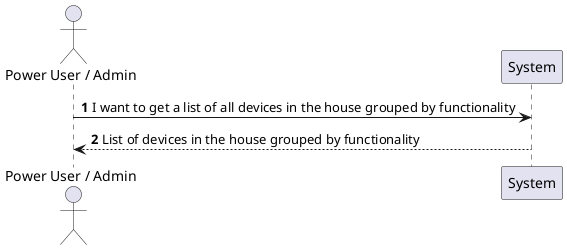 @startuml
'https://plantuml.com/sequence-diagram
actor "Power User / Admin" as PU

participant "System" as System

autonumber

PU -> System: I want to get a list of all devices in the house grouped by functionality
System --> PU: List of devices in the house grouped by functionality


@enduml